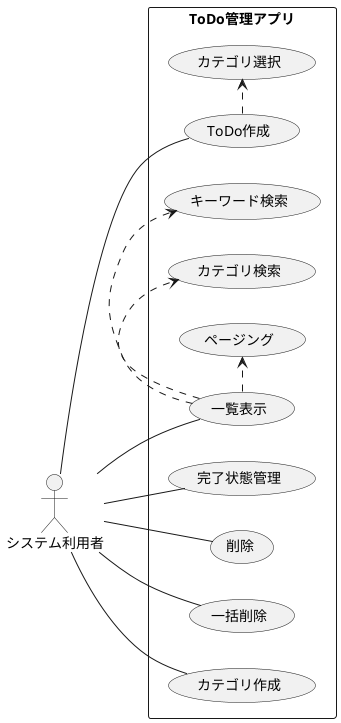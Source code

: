 @startuml
left to right direction
skinparam packageStyle rectangle
actor システム利用者
rectangle ToDo管理アプリ {
  システム利用者 -- (ToDo作成)
  (ToDo作成) .> (カテゴリ選択)
  システム利用者 -- (完了状態管理)
  システム利用者 -- (一覧表示)
  (一覧表示) .> (キーワード検索)
  (一覧表示) .> (カテゴリ検索)
  (一覧表示) .> (ページング)
  システム利用者 -- (削除)
  システム利用者 -- (一括削除)
  システム利用者 -- (カテゴリ作成)
}
@enduml